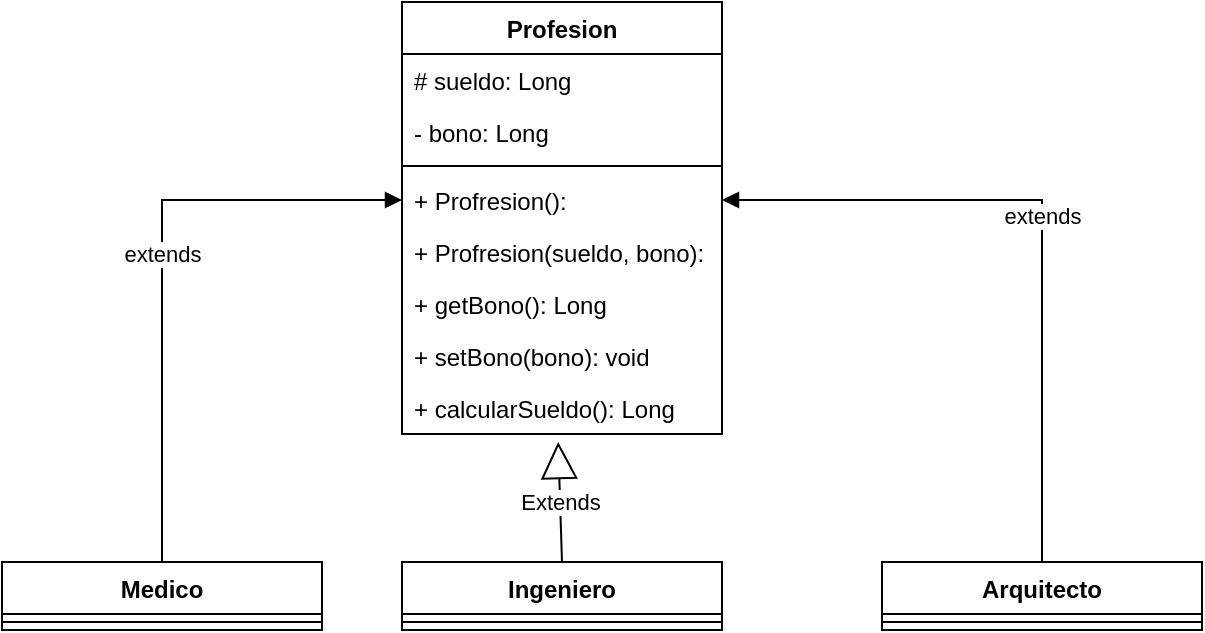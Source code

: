 <mxfile version="21.2.8" type="device">
  <diagram id="C5RBs43oDa-KdzZeNtuy" name="Page-1">
    <mxGraphModel dx="1290" dy="641" grid="1" gridSize="10" guides="1" tooltips="1" connect="1" arrows="1" fold="1" page="1" pageScale="1" pageWidth="827" pageHeight="1169" math="0" shadow="0">
      <root>
        <mxCell id="WIyWlLk6GJQsqaUBKTNV-0" />
        <mxCell id="WIyWlLk6GJQsqaUBKTNV-1" parent="WIyWlLk6GJQsqaUBKTNV-0" />
        <mxCell id="9yqsGv9YftInf90n8tyO-0" value="Profesion" style="swimlane;fontStyle=1;align=center;verticalAlign=top;childLayout=stackLayout;horizontal=1;startSize=26;horizontalStack=0;resizeParent=1;resizeParentMax=0;resizeLast=0;collapsible=1;marginBottom=0;whiteSpace=wrap;html=1;" vertex="1" parent="WIyWlLk6GJQsqaUBKTNV-1">
          <mxGeometry x="280" y="40" width="160" height="216" as="geometry" />
        </mxCell>
        <mxCell id="9yqsGv9YftInf90n8tyO-1" value="# sueldo: Long" style="text;strokeColor=none;fillColor=none;align=left;verticalAlign=top;spacingLeft=4;spacingRight=4;overflow=hidden;rotatable=0;points=[[0,0.5],[1,0.5]];portConstraint=eastwest;whiteSpace=wrap;html=1;" vertex="1" parent="9yqsGv9YftInf90n8tyO-0">
          <mxGeometry y="26" width="160" height="26" as="geometry" />
        </mxCell>
        <mxCell id="9yqsGv9YftInf90n8tyO-4" value="- bono: Long" style="text;strokeColor=none;fillColor=none;align=left;verticalAlign=top;spacingLeft=4;spacingRight=4;overflow=hidden;rotatable=0;points=[[0,0.5],[1,0.5]];portConstraint=eastwest;whiteSpace=wrap;html=1;" vertex="1" parent="9yqsGv9YftInf90n8tyO-0">
          <mxGeometry y="52" width="160" height="26" as="geometry" />
        </mxCell>
        <mxCell id="9yqsGv9YftInf90n8tyO-2" value="" style="line;strokeWidth=1;fillColor=none;align=left;verticalAlign=middle;spacingTop=-1;spacingLeft=3;spacingRight=3;rotatable=0;labelPosition=right;points=[];portConstraint=eastwest;strokeColor=inherit;" vertex="1" parent="9yqsGv9YftInf90n8tyO-0">
          <mxGeometry y="78" width="160" height="8" as="geometry" />
        </mxCell>
        <mxCell id="9yqsGv9YftInf90n8tyO-3" value="+ Profresion():" style="text;strokeColor=none;fillColor=none;align=left;verticalAlign=top;spacingLeft=4;spacingRight=4;overflow=hidden;rotatable=0;points=[[0,0.5],[1,0.5]];portConstraint=eastwest;whiteSpace=wrap;html=1;" vertex="1" parent="9yqsGv9YftInf90n8tyO-0">
          <mxGeometry y="86" width="160" height="26" as="geometry" />
        </mxCell>
        <mxCell id="9yqsGv9YftInf90n8tyO-8" value="+ Profresion(sueldo, bono):" style="text;strokeColor=none;fillColor=none;align=left;verticalAlign=top;spacingLeft=4;spacingRight=4;overflow=hidden;rotatable=0;points=[[0,0.5],[1,0.5]];portConstraint=eastwest;whiteSpace=wrap;html=1;" vertex="1" parent="9yqsGv9YftInf90n8tyO-0">
          <mxGeometry y="112" width="160" height="26" as="geometry" />
        </mxCell>
        <mxCell id="9yqsGv9YftInf90n8tyO-6" value="+ getBono(): Long" style="text;strokeColor=none;fillColor=none;align=left;verticalAlign=top;spacingLeft=4;spacingRight=4;overflow=hidden;rotatable=0;points=[[0,0.5],[1,0.5]];portConstraint=eastwest;whiteSpace=wrap;html=1;" vertex="1" parent="9yqsGv9YftInf90n8tyO-0">
          <mxGeometry y="138" width="160" height="26" as="geometry" />
        </mxCell>
        <mxCell id="9yqsGv9YftInf90n8tyO-7" value="+ setBono(bono): void" style="text;strokeColor=none;fillColor=none;align=left;verticalAlign=top;spacingLeft=4;spacingRight=4;overflow=hidden;rotatable=0;points=[[0,0.5],[1,0.5]];portConstraint=eastwest;whiteSpace=wrap;html=1;" vertex="1" parent="9yqsGv9YftInf90n8tyO-0">
          <mxGeometry y="164" width="160" height="26" as="geometry" />
        </mxCell>
        <mxCell id="9yqsGv9YftInf90n8tyO-9" value="+ calcularSueldo(): Long" style="text;strokeColor=none;fillColor=none;align=left;verticalAlign=top;spacingLeft=4;spacingRight=4;overflow=hidden;rotatable=0;points=[[0,0.5],[1,0.5]];portConstraint=eastwest;whiteSpace=wrap;html=1;" vertex="1" parent="9yqsGv9YftInf90n8tyO-0">
          <mxGeometry y="190" width="160" height="26" as="geometry" />
        </mxCell>
        <mxCell id="9yqsGv9YftInf90n8tyO-10" value="Ingeniero" style="swimlane;fontStyle=1;align=center;verticalAlign=top;childLayout=stackLayout;horizontal=1;startSize=26;horizontalStack=0;resizeParent=1;resizeParentMax=0;resizeLast=0;collapsible=1;marginBottom=0;whiteSpace=wrap;html=1;" vertex="1" parent="WIyWlLk6GJQsqaUBKTNV-1">
          <mxGeometry x="280" y="320" width="160" height="34" as="geometry" />
        </mxCell>
        <mxCell id="9yqsGv9YftInf90n8tyO-12" value="" style="line;strokeWidth=1;fillColor=none;align=left;verticalAlign=middle;spacingTop=-1;spacingLeft=3;spacingRight=3;rotatable=0;labelPosition=right;points=[];portConstraint=eastwest;strokeColor=inherit;" vertex="1" parent="9yqsGv9YftInf90n8tyO-10">
          <mxGeometry y="26" width="160" height="8" as="geometry" />
        </mxCell>
        <mxCell id="9yqsGv9YftInf90n8tyO-14" value="Arquitecto" style="swimlane;fontStyle=1;align=center;verticalAlign=top;childLayout=stackLayout;horizontal=1;startSize=26;horizontalStack=0;resizeParent=1;resizeParentMax=0;resizeLast=0;collapsible=1;marginBottom=0;whiteSpace=wrap;html=1;" vertex="1" parent="WIyWlLk6GJQsqaUBKTNV-1">
          <mxGeometry x="520" y="320" width="160" height="34" as="geometry" />
        </mxCell>
        <mxCell id="9yqsGv9YftInf90n8tyO-16" value="" style="line;strokeWidth=1;fillColor=none;align=left;verticalAlign=middle;spacingTop=-1;spacingLeft=3;spacingRight=3;rotatable=0;labelPosition=right;points=[];portConstraint=eastwest;strokeColor=inherit;" vertex="1" parent="9yqsGv9YftInf90n8tyO-14">
          <mxGeometry y="26" width="160" height="8" as="geometry" />
        </mxCell>
        <mxCell id="9yqsGv9YftInf90n8tyO-18" value="Medico" style="swimlane;fontStyle=1;align=center;verticalAlign=top;childLayout=stackLayout;horizontal=1;startSize=26;horizontalStack=0;resizeParent=1;resizeParentMax=0;resizeLast=0;collapsible=1;marginBottom=0;whiteSpace=wrap;html=1;" vertex="1" parent="WIyWlLk6GJQsqaUBKTNV-1">
          <mxGeometry x="80" y="320" width="160" height="34" as="geometry" />
        </mxCell>
        <mxCell id="9yqsGv9YftInf90n8tyO-20" value="" style="line;strokeWidth=1;fillColor=none;align=left;verticalAlign=middle;spacingTop=-1;spacingLeft=3;spacingRight=3;rotatable=0;labelPosition=right;points=[];portConstraint=eastwest;strokeColor=inherit;" vertex="1" parent="9yqsGv9YftInf90n8tyO-18">
          <mxGeometry y="26" width="160" height="8" as="geometry" />
        </mxCell>
        <mxCell id="9yqsGv9YftInf90n8tyO-22" value="extends" style="html=1;verticalAlign=bottom;endArrow=block;edgeStyle=elbowEdgeStyle;elbow=vertical;curved=0;rounded=0;exitX=0.5;exitY=0;exitDx=0;exitDy=0;entryX=0;entryY=0.5;entryDx=0;entryDy=0;" edge="1" parent="WIyWlLk6GJQsqaUBKTNV-1" source="9yqsGv9YftInf90n8tyO-18" target="9yqsGv9YftInf90n8tyO-3">
          <mxGeometry x="-0.035" width="80" relative="1" as="geometry">
            <mxPoint x="370" y="370" as="sourcePoint" />
            <mxPoint x="450" y="370" as="targetPoint" />
            <Array as="points">
              <mxPoint x="160" y="139" />
            </Array>
            <mxPoint as="offset" />
          </mxGeometry>
        </mxCell>
        <mxCell id="9yqsGv9YftInf90n8tyO-23" value="Extends" style="endArrow=block;endSize=16;endFill=0;html=1;rounded=0;exitX=0.5;exitY=0;exitDx=0;exitDy=0;entryX=0.488;entryY=1.154;entryDx=0;entryDy=0;entryPerimeter=0;" edge="1" parent="WIyWlLk6GJQsqaUBKTNV-1" source="9yqsGv9YftInf90n8tyO-10" target="9yqsGv9YftInf90n8tyO-9">
          <mxGeometry width="160" relative="1" as="geometry">
            <mxPoint x="330" y="300" as="sourcePoint" />
            <mxPoint x="490" y="300" as="targetPoint" />
            <Array as="points" />
          </mxGeometry>
        </mxCell>
        <mxCell id="9yqsGv9YftInf90n8tyO-24" value="extends" style="html=1;verticalAlign=bottom;endArrow=block;edgeStyle=elbowEdgeStyle;elbow=vertical;curved=0;rounded=0;exitX=0.5;exitY=0;exitDx=0;exitDy=0;entryX=1;entryY=0.5;entryDx=0;entryDy=0;" edge="1" parent="WIyWlLk6GJQsqaUBKTNV-1" source="9yqsGv9YftInf90n8tyO-14" target="9yqsGv9YftInf90n8tyO-3">
          <mxGeometry x="-0.035" width="80" relative="1" as="geometry">
            <mxPoint x="560" y="301" as="sourcePoint" />
            <mxPoint x="680" y="120" as="targetPoint" />
            <Array as="points">
              <mxPoint x="560" y="139" />
            </Array>
            <mxPoint as="offset" />
          </mxGeometry>
        </mxCell>
      </root>
    </mxGraphModel>
  </diagram>
</mxfile>
